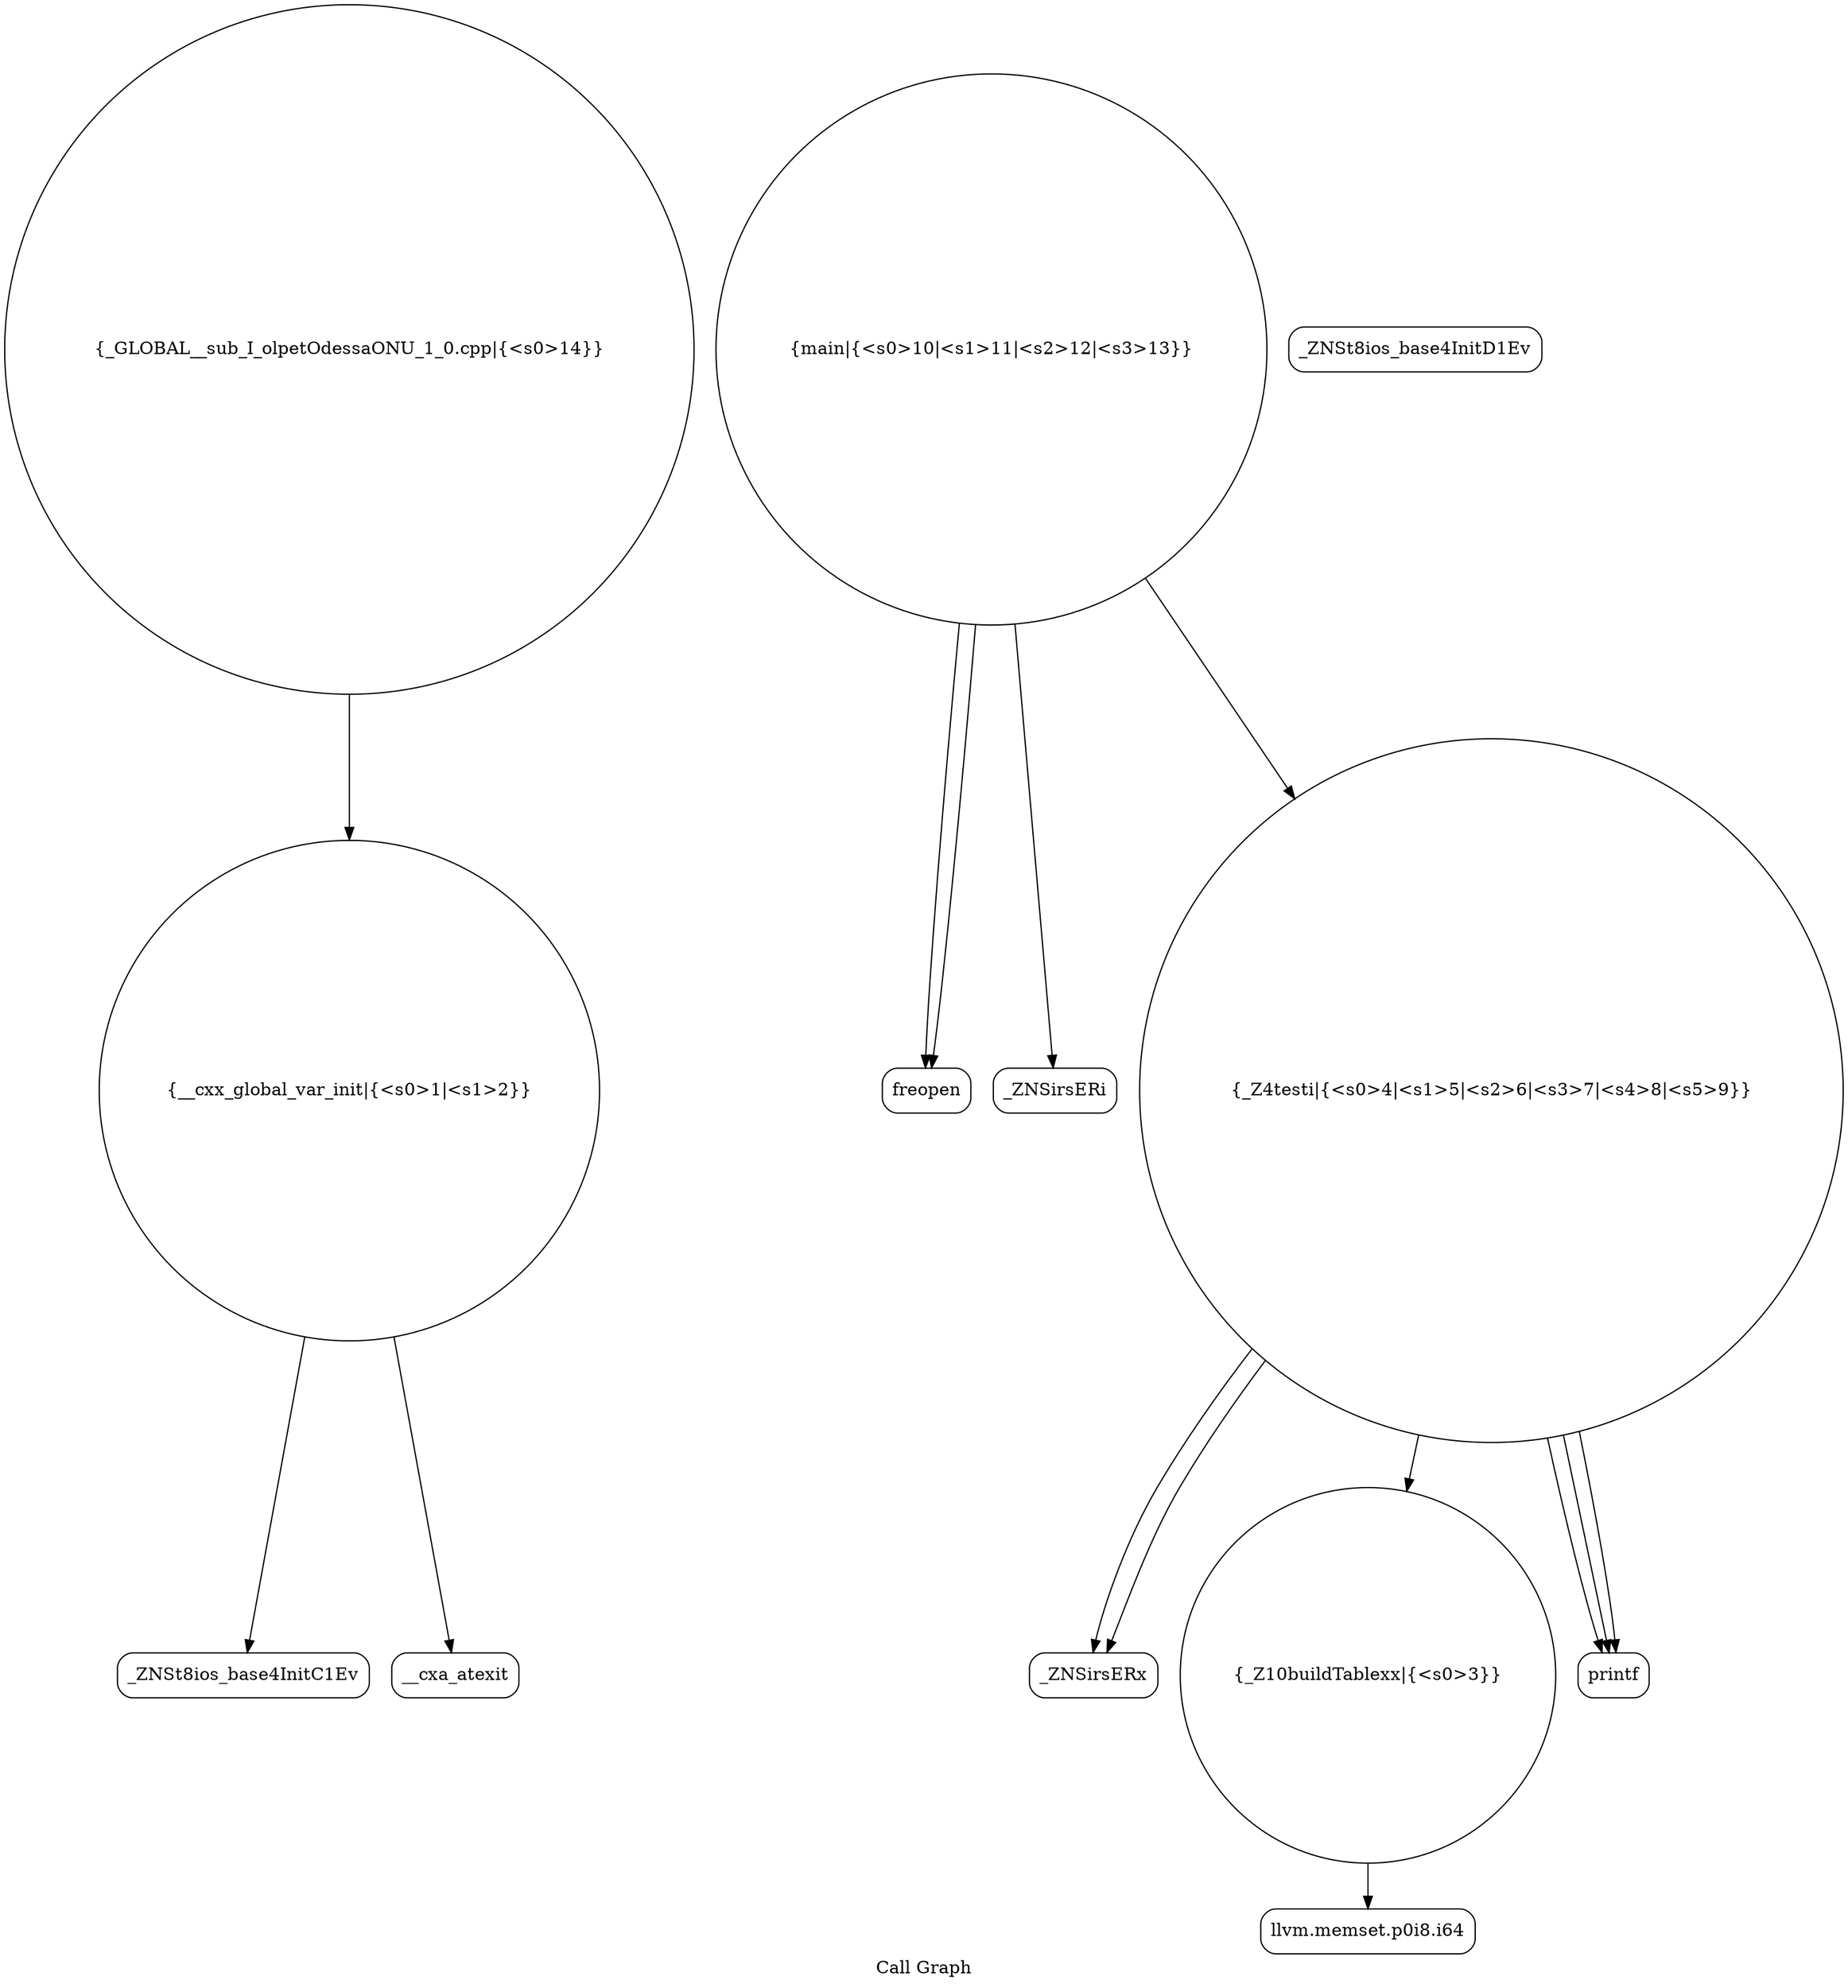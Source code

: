 digraph "Call Graph" {
	label="Call Graph";

	Node0x55a2af6f9c50 [shape=record,shape=circle,label="{__cxx_global_var_init|{<s0>1|<s1>2}}"];
	Node0x55a2af6f9c50:s0 -> Node0x55a2af6fa0e0[color=black];
	Node0x55a2af6f9c50:s1 -> Node0x55a2af6fa1e0[color=black];
	Node0x55a2af6fa3e0 [shape=record,shape=Mrecord,label="{_ZNSirsERx}"];
	Node0x55a2af6fa160 [shape=record,shape=Mrecord,label="{_ZNSt8ios_base4InitD1Ev}"];
	Node0x55a2af6fa4e0 [shape=record,shape=circle,label="{main|{<s0>10|<s1>11|<s2>12|<s3>13}}"];
	Node0x55a2af6fa4e0:s0 -> Node0x55a2af6fa560[color=black];
	Node0x55a2af6fa4e0:s1 -> Node0x55a2af6fa560[color=black];
	Node0x55a2af6fa4e0:s2 -> Node0x55a2af6fa5e0[color=black];
	Node0x55a2af6fa4e0:s3 -> Node0x55a2af6fa360[color=black];
	Node0x55a2af6fa260 [shape=record,shape=circle,label="{_Z10buildTablexx|{<s0>3}}"];
	Node0x55a2af6fa260:s0 -> Node0x55a2af6fa2e0[color=black];
	Node0x55a2af6fa5e0 [shape=record,shape=Mrecord,label="{_ZNSirsERi}"];
	Node0x55a2af6fa360 [shape=record,shape=circle,label="{_Z4testi|{<s0>4|<s1>5|<s2>6|<s3>7|<s4>8|<s5>9}}"];
	Node0x55a2af6fa360:s0 -> Node0x55a2af6fa3e0[color=black];
	Node0x55a2af6fa360:s1 -> Node0x55a2af6fa3e0[color=black];
	Node0x55a2af6fa360:s2 -> Node0x55a2af6fa460[color=black];
	Node0x55a2af6fa360:s3 -> Node0x55a2af6fa460[color=black];
	Node0x55a2af6fa360:s4 -> Node0x55a2af6fa260[color=black];
	Node0x55a2af6fa360:s5 -> Node0x55a2af6fa460[color=black];
	Node0x55a2af6fa0e0 [shape=record,shape=Mrecord,label="{_ZNSt8ios_base4InitC1Ev}"];
	Node0x55a2af6fa460 [shape=record,shape=Mrecord,label="{printf}"];
	Node0x55a2af6fa1e0 [shape=record,shape=Mrecord,label="{__cxa_atexit}"];
	Node0x55a2af6fa560 [shape=record,shape=Mrecord,label="{freopen}"];
	Node0x55a2af6fa2e0 [shape=record,shape=Mrecord,label="{llvm.memset.p0i8.i64}"];
	Node0x55a2af6fa660 [shape=record,shape=circle,label="{_GLOBAL__sub_I_olpetOdessaONU_1_0.cpp|{<s0>14}}"];
	Node0x55a2af6fa660:s0 -> Node0x55a2af6f9c50[color=black];
}

